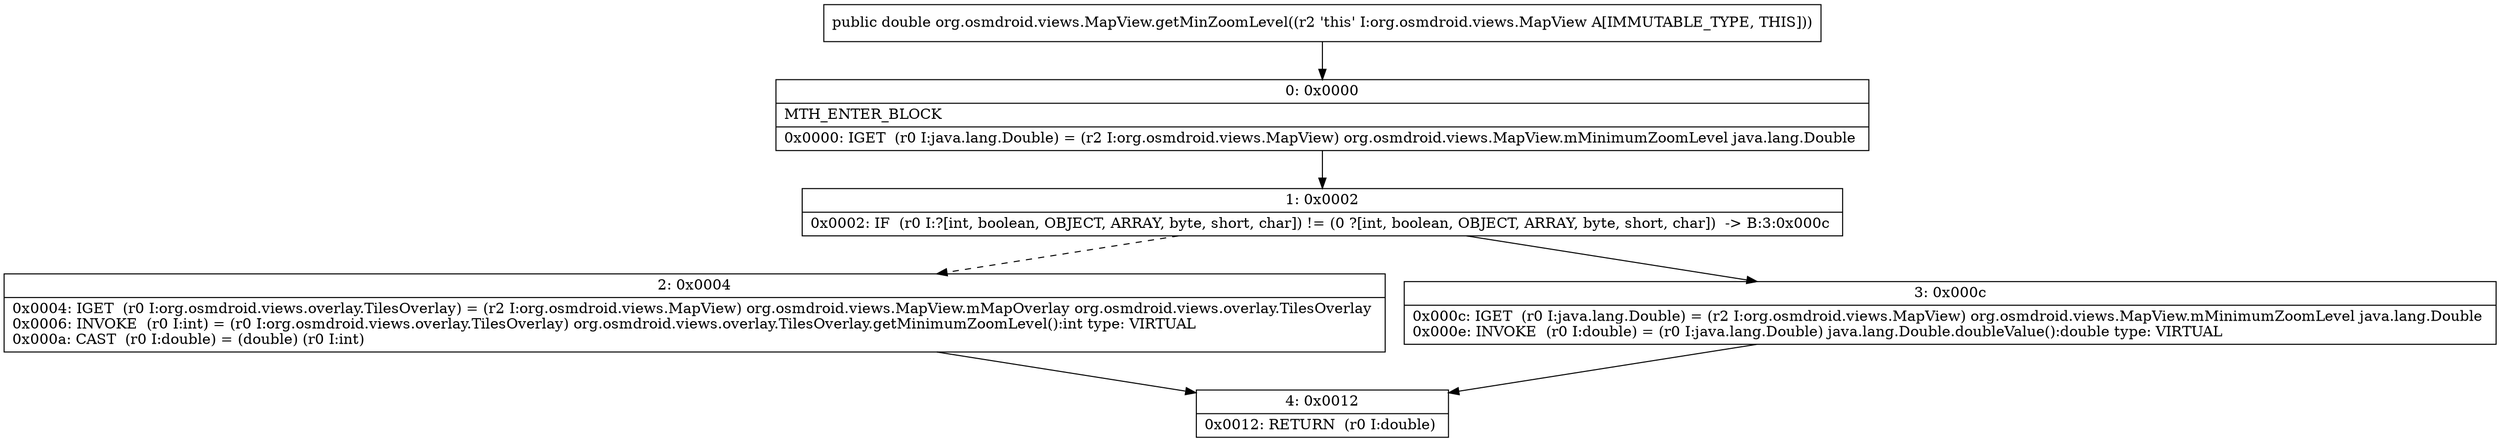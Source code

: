 digraph "CFG fororg.osmdroid.views.MapView.getMinZoomLevel()D" {
Node_0 [shape=record,label="{0\:\ 0x0000|MTH_ENTER_BLOCK\l|0x0000: IGET  (r0 I:java.lang.Double) = (r2 I:org.osmdroid.views.MapView) org.osmdroid.views.MapView.mMinimumZoomLevel java.lang.Double \l}"];
Node_1 [shape=record,label="{1\:\ 0x0002|0x0002: IF  (r0 I:?[int, boolean, OBJECT, ARRAY, byte, short, char]) != (0 ?[int, boolean, OBJECT, ARRAY, byte, short, char])  \-\> B:3:0x000c \l}"];
Node_2 [shape=record,label="{2\:\ 0x0004|0x0004: IGET  (r0 I:org.osmdroid.views.overlay.TilesOverlay) = (r2 I:org.osmdroid.views.MapView) org.osmdroid.views.MapView.mMapOverlay org.osmdroid.views.overlay.TilesOverlay \l0x0006: INVOKE  (r0 I:int) = (r0 I:org.osmdroid.views.overlay.TilesOverlay) org.osmdroid.views.overlay.TilesOverlay.getMinimumZoomLevel():int type: VIRTUAL \l0x000a: CAST  (r0 I:double) = (double) (r0 I:int) \l}"];
Node_3 [shape=record,label="{3\:\ 0x000c|0x000c: IGET  (r0 I:java.lang.Double) = (r2 I:org.osmdroid.views.MapView) org.osmdroid.views.MapView.mMinimumZoomLevel java.lang.Double \l0x000e: INVOKE  (r0 I:double) = (r0 I:java.lang.Double) java.lang.Double.doubleValue():double type: VIRTUAL \l}"];
Node_4 [shape=record,label="{4\:\ 0x0012|0x0012: RETURN  (r0 I:double) \l}"];
MethodNode[shape=record,label="{public double org.osmdroid.views.MapView.getMinZoomLevel((r2 'this' I:org.osmdroid.views.MapView A[IMMUTABLE_TYPE, THIS])) }"];
MethodNode -> Node_0;
Node_0 -> Node_1;
Node_1 -> Node_2[style=dashed];
Node_1 -> Node_3;
Node_2 -> Node_4;
Node_3 -> Node_4;
}

